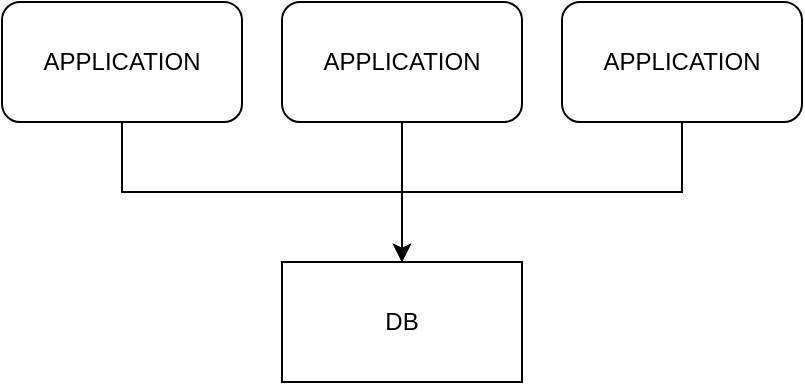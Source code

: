 <mxfile version="26.2.15" pages="2">
  <diagram name="第 1 页" id="jRXeSdGXcH6ARnajuJ7t">
    <mxGraphModel dx="1426" dy="838" grid="1" gridSize="10" guides="1" tooltips="1" connect="1" arrows="1" fold="1" page="1" pageScale="1" pageWidth="827" pageHeight="1169" math="0" shadow="0">
      <root>
        <mxCell id="0" />
        <mxCell id="1" parent="0" />
        <mxCell id="Vz8ZlKg2i7Nz76ooLruL-2" value="APPLICATION" style="rounded=1;whiteSpace=wrap;html=1;" vertex="1" parent="1">
          <mxGeometry x="180" y="200" width="120" height="60" as="geometry" />
        </mxCell>
        <mxCell id="Vz8ZlKg2i7Nz76ooLruL-3" value="APPLICATION" style="rounded=1;whiteSpace=wrap;html=1;" vertex="1" parent="1">
          <mxGeometry x="320" y="200" width="120" height="60" as="geometry" />
        </mxCell>
        <mxCell id="Vz8ZlKg2i7Nz76ooLruL-8" style="edgeStyle=elbowEdgeStyle;rounded=0;orthogonalLoop=1;jettySize=auto;html=1;elbow=vertical;entryX=0.5;entryY=0;entryDx=0;entryDy=0;entryPerimeter=0;" edge="1" parent="1" source="Vz8ZlKg2i7Nz76ooLruL-4">
          <mxGeometry relative="1" as="geometry">
            <mxPoint x="380" y="330" as="targetPoint" />
          </mxGeometry>
        </mxCell>
        <mxCell id="Vz8ZlKg2i7Nz76ooLruL-4" value="APPLICATION" style="rounded=1;whiteSpace=wrap;html=1;" vertex="1" parent="1">
          <mxGeometry x="460" y="200" width="120" height="60" as="geometry" />
        </mxCell>
        <mxCell id="Vz8ZlKg2i7Nz76ooLruL-6" style="edgeStyle=elbowEdgeStyle;rounded=0;orthogonalLoop=1;jettySize=auto;html=1;entryX=0.5;entryY=0;entryDx=0;entryDy=0;entryPerimeter=0;elbow=vertical;" edge="1" parent="1" source="Vz8ZlKg2i7Nz76ooLruL-2">
          <mxGeometry relative="1" as="geometry">
            <mxPoint x="380" y="330" as="targetPoint" />
          </mxGeometry>
        </mxCell>
        <mxCell id="Vz8ZlKg2i7Nz76ooLruL-7" style="edgeStyle=orthogonalEdgeStyle;rounded=0;orthogonalLoop=1;jettySize=auto;html=1;entryX=0.5;entryY=0;entryDx=0;entryDy=0;entryPerimeter=0;" edge="1" parent="1" source="Vz8ZlKg2i7Nz76ooLruL-3">
          <mxGeometry relative="1" as="geometry">
            <mxPoint x="380" y="330" as="targetPoint" />
          </mxGeometry>
        </mxCell>
        <mxCell id="Vz8ZlKg2i7Nz76ooLruL-72" value="DB" style="rounded=0;whiteSpace=wrap;html=1;" vertex="1" parent="1">
          <mxGeometry x="320" y="330" width="120" height="60" as="geometry" />
        </mxCell>
      </root>
    </mxGraphModel>
  </diagram>
  <diagram id="Yz1JuN45WquG4eAoKnCo" name="第 2 页">
    <mxGraphModel dx="2253" dy="838" grid="1" gridSize="10" guides="1" tooltips="1" connect="1" arrows="1" fold="1" page="1" pageScale="1" pageWidth="827" pageHeight="1169" math="0" shadow="0">
      <root>
        <mxCell id="0" />
        <mxCell id="1" parent="0" />
        <mxCell id="0kbar-aPOHQHJWstN0Hj-1" value="" style="rounded=0;whiteSpace=wrap;html=1;" vertex="1" parent="1">
          <mxGeometry x="-130" y="550" width="1010" height="600" as="geometry" />
        </mxCell>
        <mxCell id="0kbar-aPOHQHJWstN0Hj-2" value="APPLICATION" style="rounded=1;whiteSpace=wrap;html=1;" vertex="1" parent="1">
          <mxGeometry x="150" y="430" width="120" height="60" as="geometry" />
        </mxCell>
        <mxCell id="0kbar-aPOHQHJWstN0Hj-3" value="APPLICATION" style="rounded=1;whiteSpace=wrap;html=1;" vertex="1" parent="1">
          <mxGeometry x="290" y="430" width="120" height="60" as="geometry" />
        </mxCell>
        <mxCell id="0kbar-aPOHQHJWstN0Hj-4" style="edgeStyle=orthogonalEdgeStyle;rounded=0;orthogonalLoop=1;jettySize=auto;html=1;entryX=0.5;entryY=0;entryDx=0;entryDy=0;" edge="1" parent="1" source="0kbar-aPOHQHJWstN0Hj-5" target="0kbar-aPOHQHJWstN0Hj-1">
          <mxGeometry relative="1" as="geometry" />
        </mxCell>
        <mxCell id="0kbar-aPOHQHJWstN0Hj-5" value="APPLICATION" style="rounded=1;whiteSpace=wrap;html=1;" vertex="1" parent="1">
          <mxGeometry x="430" y="430" width="120" height="60" as="geometry" />
        </mxCell>
        <mxCell id="0kbar-aPOHQHJWstN0Hj-6" value="" style="group" vertex="1" connectable="0" parent="1">
          <mxGeometry x="-50" y="585" width="190" height="400" as="geometry" />
        </mxCell>
        <mxCell id="0kbar-aPOHQHJWstN0Hj-7" value="CRM-1" style="rounded=1;whiteSpace=wrap;html=1;align=center;verticalAlign=top;fontStyle=1" vertex="1" parent="0kbar-aPOHQHJWstN0Hj-6">
          <mxGeometry width="190" height="400" as="geometry" />
        </mxCell>
        <mxCell id="0kbar-aPOHQHJWstN0Hj-8" value="call_task_customer" style="rounded=0;whiteSpace=wrap;html=1;" vertex="1" parent="0kbar-aPOHQHJWstN0Hj-6">
          <mxGeometry x="35" y="45" width="120" height="60" as="geometry" />
        </mxCell>
        <mxCell id="0kbar-aPOHQHJWstN0Hj-9" value="call_contact_info" style="rounded=0;whiteSpace=wrap;html=1;" vertex="1" parent="0kbar-aPOHQHJWstN0Hj-6">
          <mxGeometry x="35" y="120" width="120" height="60" as="geometry" />
        </mxCell>
        <mxCell id="0kbar-aPOHQHJWstN0Hj-10" value="call_record" style="rounded=0;whiteSpace=wrap;html=1;" vertex="1" parent="0kbar-aPOHQHJWstN0Hj-6">
          <mxGeometry x="35" y="190" width="120" height="60" as="geometry" />
        </mxCell>
        <mxCell id="0kbar-aPOHQHJWstN0Hj-11" value="call_dialog_detail" style="rounded=0;whiteSpace=wrap;html=1;" vertex="1" parent="0kbar-aPOHQHJWstN0Hj-6">
          <mxGeometry x="35" y="260" width="120" height="60" as="geometry" />
        </mxCell>
        <mxCell id="0kbar-aPOHQHJWstN0Hj-12" value="..." style="rounded=0;whiteSpace=wrap;html=1;" vertex="1" parent="0kbar-aPOHQHJWstN0Hj-6">
          <mxGeometry x="35" y="330" width="120" height="60" as="geometry" />
        </mxCell>
        <mxCell id="0kbar-aPOHQHJWstN0Hj-13" value="" style="group" vertex="1" connectable="0" parent="1">
          <mxGeometry x="180" y="585" width="190" height="400" as="geometry" />
        </mxCell>
        <mxCell id="0kbar-aPOHQHJWstN0Hj-14" value="CRM-2" style="rounded=1;whiteSpace=wrap;html=1;align=center;verticalAlign=top;fontStyle=1" vertex="1" parent="0kbar-aPOHQHJWstN0Hj-13">
          <mxGeometry width="190" height="400" as="geometry" />
        </mxCell>
        <mxCell id="0kbar-aPOHQHJWstN0Hj-15" value="call_task_customer" style="rounded=0;whiteSpace=wrap;html=1;" vertex="1" parent="0kbar-aPOHQHJWstN0Hj-13">
          <mxGeometry x="35" y="45" width="120" height="60" as="geometry" />
        </mxCell>
        <mxCell id="0kbar-aPOHQHJWstN0Hj-16" value="call_contact_info" style="rounded=0;whiteSpace=wrap;html=1;" vertex="1" parent="0kbar-aPOHQHJWstN0Hj-13">
          <mxGeometry x="35" y="120" width="120" height="60" as="geometry" />
        </mxCell>
        <mxCell id="0kbar-aPOHQHJWstN0Hj-17" value="call_record" style="rounded=0;whiteSpace=wrap;html=1;" vertex="1" parent="0kbar-aPOHQHJWstN0Hj-13">
          <mxGeometry x="35" y="190" width="120" height="60" as="geometry" />
        </mxCell>
        <mxCell id="0kbar-aPOHQHJWstN0Hj-18" value="call_dialog_detail" style="rounded=0;whiteSpace=wrap;html=1;" vertex="1" parent="0kbar-aPOHQHJWstN0Hj-13">
          <mxGeometry x="35" y="260" width="120" height="60" as="geometry" />
        </mxCell>
        <mxCell id="0kbar-aPOHQHJWstN0Hj-19" value="..." style="rounded=0;whiteSpace=wrap;html=1;" vertex="1" parent="0kbar-aPOHQHJWstN0Hj-13">
          <mxGeometry x="35" y="330" width="120" height="60" as="geometry" />
        </mxCell>
        <mxCell id="0kbar-aPOHQHJWstN0Hj-20" value="" style="group" vertex="1" connectable="0" parent="1">
          <mxGeometry x="400" y="585" width="190" height="400" as="geometry" />
        </mxCell>
        <mxCell id="0kbar-aPOHQHJWstN0Hj-21" value="CRM-3" style="rounded=1;whiteSpace=wrap;html=1;align=center;verticalAlign=top;fontStyle=1" vertex="1" parent="0kbar-aPOHQHJWstN0Hj-20">
          <mxGeometry width="190" height="400" as="geometry" />
        </mxCell>
        <mxCell id="0kbar-aPOHQHJWstN0Hj-22" value="call_task_customer" style="rounded=0;whiteSpace=wrap;html=1;" vertex="1" parent="0kbar-aPOHQHJWstN0Hj-20">
          <mxGeometry x="35" y="45" width="120" height="60" as="geometry" />
        </mxCell>
        <mxCell id="0kbar-aPOHQHJWstN0Hj-23" value="call_contact_info" style="rounded=0;whiteSpace=wrap;html=1;" vertex="1" parent="0kbar-aPOHQHJWstN0Hj-20">
          <mxGeometry x="35" y="120" width="120" height="60" as="geometry" />
        </mxCell>
        <mxCell id="0kbar-aPOHQHJWstN0Hj-24" value="call_record" style="rounded=0;whiteSpace=wrap;html=1;" vertex="1" parent="0kbar-aPOHQHJWstN0Hj-20">
          <mxGeometry x="35" y="190" width="120" height="60" as="geometry" />
        </mxCell>
        <mxCell id="0kbar-aPOHQHJWstN0Hj-25" value="call_dialog_detail" style="rounded=0;whiteSpace=wrap;html=1;" vertex="1" parent="0kbar-aPOHQHJWstN0Hj-20">
          <mxGeometry x="35" y="260" width="120" height="60" as="geometry" />
        </mxCell>
        <mxCell id="0kbar-aPOHQHJWstN0Hj-26" value="..." style="rounded=0;whiteSpace=wrap;html=1;" vertex="1" parent="0kbar-aPOHQHJWstN0Hj-20">
          <mxGeometry x="35" y="330" width="120" height="60" as="geometry" />
        </mxCell>
        <mxCell id="0kbar-aPOHQHJWstN0Hj-27" value="" style="group" vertex="1" connectable="0" parent="1">
          <mxGeometry x="620" y="585" width="190" height="400" as="geometry" />
        </mxCell>
        <mxCell id="0kbar-aPOHQHJWstN0Hj-28" value="CRM-N" style="rounded=1;whiteSpace=wrap;html=1;align=center;verticalAlign=top;fontStyle=1" vertex="1" parent="0kbar-aPOHQHJWstN0Hj-27">
          <mxGeometry width="190" height="400" as="geometry" />
        </mxCell>
        <mxCell id="0kbar-aPOHQHJWstN0Hj-29" value="call_task_customer" style="rounded=0;whiteSpace=wrap;html=1;" vertex="1" parent="0kbar-aPOHQHJWstN0Hj-27">
          <mxGeometry x="35" y="45" width="120" height="60" as="geometry" />
        </mxCell>
        <mxCell id="0kbar-aPOHQHJWstN0Hj-30" value="call_contact_info" style="rounded=0;whiteSpace=wrap;html=1;" vertex="1" parent="0kbar-aPOHQHJWstN0Hj-27">
          <mxGeometry x="35" y="120" width="120" height="60" as="geometry" />
        </mxCell>
        <mxCell id="0kbar-aPOHQHJWstN0Hj-31" value="call_record" style="rounded=0;whiteSpace=wrap;html=1;" vertex="1" parent="0kbar-aPOHQHJWstN0Hj-27">
          <mxGeometry x="35" y="190" width="120" height="60" as="geometry" />
        </mxCell>
        <mxCell id="0kbar-aPOHQHJWstN0Hj-32" value="call_dialog_detail" style="rounded=0;whiteSpace=wrap;html=1;" vertex="1" parent="0kbar-aPOHQHJWstN0Hj-27">
          <mxGeometry x="35" y="260" width="120" height="60" as="geometry" />
        </mxCell>
        <mxCell id="0kbar-aPOHQHJWstN0Hj-33" value="..." style="rounded=0;whiteSpace=wrap;html=1;" vertex="1" parent="0kbar-aPOHQHJWstN0Hj-27">
          <mxGeometry x="35" y="330" width="120" height="60" as="geometry" />
        </mxCell>
        <mxCell id="0kbar-aPOHQHJWstN0Hj-34" value="data_reprot" style="rounded=1;whiteSpace=wrap;html=1;" vertex="1" parent="1">
          <mxGeometry y="1050" width="120" height="60" as="geometry" />
        </mxCell>
        <mxCell id="0kbar-aPOHQHJWstN0Hj-35" value="client_line" style="rounded=1;whiteSpace=wrap;html=1;" vertex="1" parent="1">
          <mxGeometry x="280" y="1050" width="120" height="60" as="geometry" />
        </mxCell>
        <mxCell id="0kbar-aPOHQHJWstN0Hj-36" value="..." style="rounded=1;whiteSpace=wrap;html=1;" vertex="1" parent="1">
          <mxGeometry x="530" y="1050" width="120" height="60" as="geometry" />
        </mxCell>
        <mxCell id="0kbar-aPOHQHJWstN0Hj-37" style="edgeStyle=orthogonalEdgeStyle;rounded=0;orthogonalLoop=1;jettySize=auto;html=1;entryX=0.444;entryY=-0.002;entryDx=0;entryDy=0;entryPerimeter=0;" edge="1" parent="1" source="0kbar-aPOHQHJWstN0Hj-2" target="0kbar-aPOHQHJWstN0Hj-1">
          <mxGeometry relative="1" as="geometry" />
        </mxCell>
        <mxCell id="0kbar-aPOHQHJWstN0Hj-38" style="edgeStyle=orthogonalEdgeStyle;rounded=0;orthogonalLoop=1;jettySize=auto;html=1;entryX=0.475;entryY=0.007;entryDx=0;entryDy=0;entryPerimeter=0;" edge="1" parent="1" source="0kbar-aPOHQHJWstN0Hj-3" target="0kbar-aPOHQHJWstN0Hj-1">
          <mxGeometry relative="1" as="geometry" />
        </mxCell>
      </root>
    </mxGraphModel>
  </diagram>
</mxfile>
